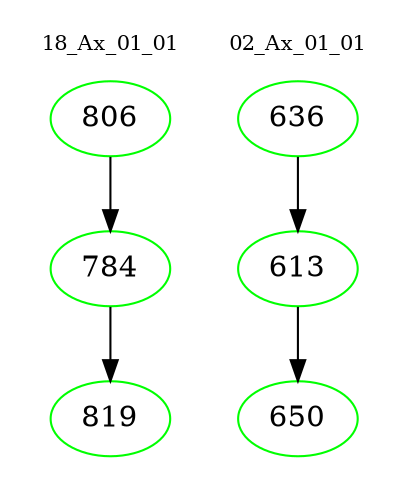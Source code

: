 digraph{
subgraph cluster_0 {
color = white
label = "18_Ax_01_01";
fontsize=10;
T0_806 [label="806", color="green"]
T0_806 -> T0_784 [color="black"]
T0_784 [label="784", color="green"]
T0_784 -> T0_819 [color="black"]
T0_819 [label="819", color="green"]
}
subgraph cluster_1 {
color = white
label = "02_Ax_01_01";
fontsize=10;
T1_636 [label="636", color="green"]
T1_636 -> T1_613 [color="black"]
T1_613 [label="613", color="green"]
T1_613 -> T1_650 [color="black"]
T1_650 [label="650", color="green"]
}
}
